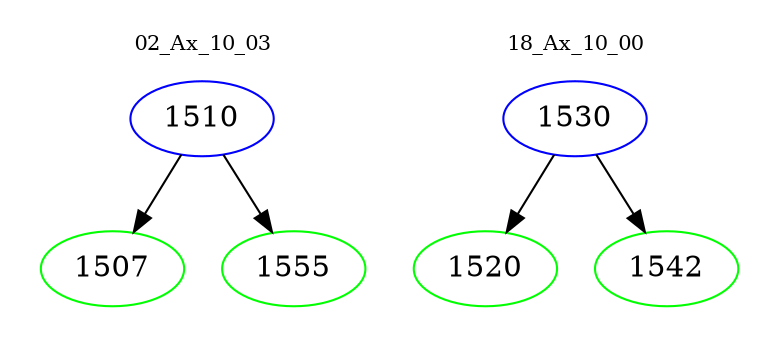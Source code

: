 digraph{
subgraph cluster_0 {
color = white
label = "02_Ax_10_03";
fontsize=10;
T0_1510 [label="1510", color="blue"]
T0_1510 -> T0_1507 [color="black"]
T0_1507 [label="1507", color="green"]
T0_1510 -> T0_1555 [color="black"]
T0_1555 [label="1555", color="green"]
}
subgraph cluster_1 {
color = white
label = "18_Ax_10_00";
fontsize=10;
T1_1530 [label="1530", color="blue"]
T1_1530 -> T1_1520 [color="black"]
T1_1520 [label="1520", color="green"]
T1_1530 -> T1_1542 [color="black"]
T1_1542 [label="1542", color="green"]
}
}
